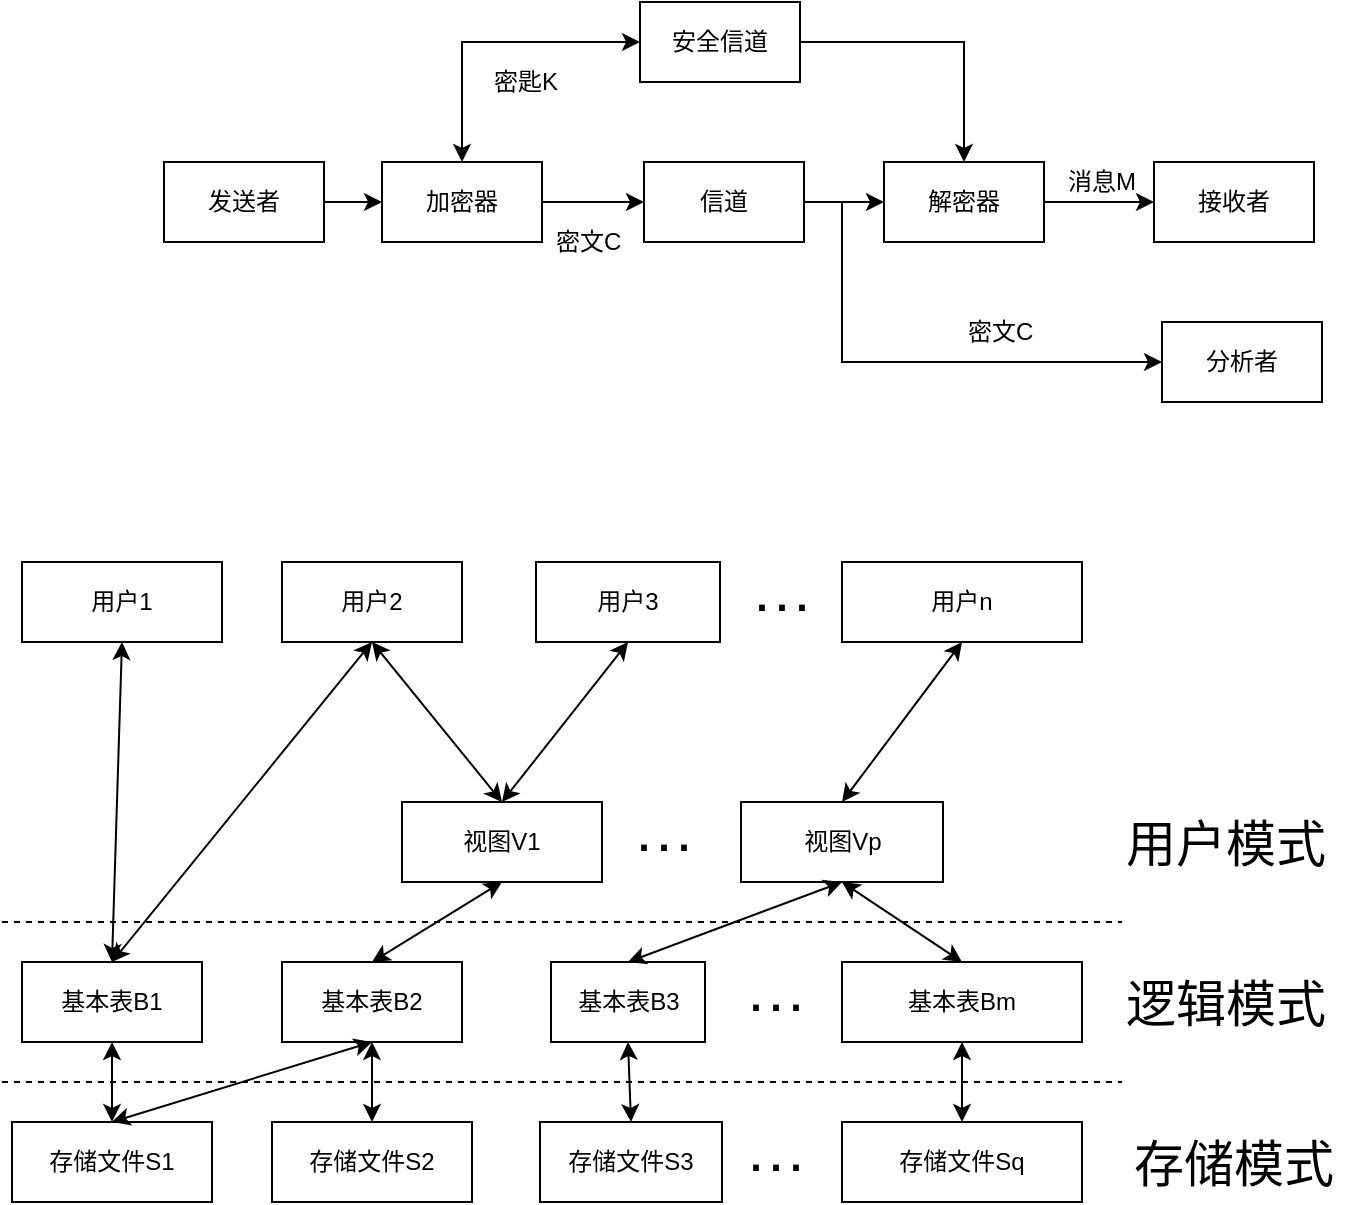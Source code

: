 <mxfile version="12.2.4" pages="1"><diagram id="9VZy7eO1Xlz4gDsc1hW5" name="第 1 页"><mxGraphModel dx="497" dy="592" grid="0" gridSize="10" guides="1" tooltips="1" connect="1" arrows="1" fold="1" page="1" pageScale="1" pageWidth="827" pageHeight="1169" math="0" shadow="0"><root><mxCell id="0"/><mxCell id="1" parent="0"/><mxCell id="113" value="存储文件S1" style="rounded=0;whiteSpace=wrap;html=1;" vertex="1" parent="1"><mxGeometry x="45" y="920" width="100" height="40" as="geometry"/></mxCell><mxCell id="114" value="存储文件S2" style="rounded=0;whiteSpace=wrap;html=1;" vertex="1" parent="1"><mxGeometry x="175" y="920" width="100" height="40" as="geometry"/></mxCell><mxCell id="117" value="存储文件S3" style="rounded=0;whiteSpace=wrap;html=1;" vertex="1" parent="1"><mxGeometry x="309" y="920" width="91" height="40" as="geometry"/></mxCell><mxCell id="118" value="存储文件Sq" style="rounded=0;whiteSpace=wrap;html=1;" vertex="1" parent="1"><mxGeometry x="460" y="920" width="120" height="40" as="geometry"/></mxCell><mxCell id="119" value="基本表B1" style="rounded=0;whiteSpace=wrap;html=1;" vertex="1" parent="1"><mxGeometry x="50" y="840" width="90" height="40" as="geometry"/></mxCell><mxCell id="120" value="基本表B2" style="rounded=0;whiteSpace=wrap;html=1;" vertex="1" parent="1"><mxGeometry x="180" y="840" width="90" height="40" as="geometry"/></mxCell><mxCell id="121" value="基本表B3" style="rounded=0;whiteSpace=wrap;html=1;" vertex="1" parent="1"><mxGeometry x="314.5" y="840" width="77" height="40" as="geometry"/></mxCell><mxCell id="122" value="基本表Bm" style="rounded=0;whiteSpace=wrap;html=1;" vertex="1" parent="1"><mxGeometry x="460" y="840" width="120" height="40" as="geometry"/></mxCell><mxCell id="123" value="" style="endArrow=classic;startArrow=classic;html=1;exitX=0.5;exitY=1;exitDx=0;exitDy=0;entryX=0.5;entryY=0;entryDx=0;entryDy=0;" edge="1" parent="1" source="119" target="113"><mxGeometry width="50" height="50" relative="1" as="geometry"><mxPoint x="100" y="1070" as="sourcePoint"/><mxPoint x="150" y="1020" as="targetPoint"/></mxGeometry></mxCell><mxCell id="124" value="" style="endArrow=classic;startArrow=classic;html=1;exitX=0.5;exitY=0;exitDx=0;exitDy=0;entryX=0.5;entryY=1;entryDx=0;entryDy=0;" edge="1" parent="1" source="113" target="120"><mxGeometry width="50" height="50" relative="1" as="geometry"><mxPoint x="170" y="1070" as="sourcePoint"/><mxPoint x="220" y="1020" as="targetPoint"/></mxGeometry></mxCell><mxCell id="125" value="" style="endArrow=classic;startArrow=classic;html=1;exitX=0.5;exitY=1;exitDx=0;exitDy=0;entryX=0.5;entryY=0;entryDx=0;entryDy=0;" edge="1" parent="1" source="120" target="114"><mxGeometry width="50" height="50" relative="1" as="geometry"><mxPoint x="230" y="1070" as="sourcePoint"/><mxPoint x="280" y="1020" as="targetPoint"/></mxGeometry></mxCell><mxCell id="127" value="" style="endArrow=classic;startArrow=classic;html=1;exitX=0.5;exitY=1;exitDx=0;exitDy=0;entryX=0.5;entryY=0;entryDx=0;entryDy=0;" edge="1" parent="1" source="121" target="117"><mxGeometry width="50" height="50" relative="1" as="geometry"><mxPoint x="310" y="1100" as="sourcePoint"/><mxPoint x="360" y="1050" as="targetPoint"/></mxGeometry></mxCell><mxCell id="129" value="" style="endArrow=classic;startArrow=classic;html=1;exitX=0.5;exitY=1;exitDx=0;exitDy=0;entryX=0.5;entryY=0;entryDx=0;entryDy=0;" edge="1" parent="1" source="122" target="118"><mxGeometry width="50" height="50" relative="1" as="geometry"><mxPoint x="500" y="1100" as="sourcePoint"/><mxPoint x="550" y="1050" as="targetPoint"/></mxGeometry></mxCell><mxCell id="131" value="视图V1" style="rounded=0;whiteSpace=wrap;html=1;" vertex="1" parent="1"><mxGeometry x="240" y="760" width="100" height="40" as="geometry"/></mxCell><mxCell id="132" value="视图Vp" style="rounded=0;whiteSpace=wrap;html=1;" vertex="1" parent="1"><mxGeometry x="409.5" y="760" width="101" height="40" as="geometry"/></mxCell><mxCell id="133" value="用户1" style="rounded=0;whiteSpace=wrap;html=1;" vertex="1" parent="1"><mxGeometry x="50" y="640" width="100" height="40" as="geometry"/></mxCell><mxCell id="134" value="用户2" style="rounded=0;whiteSpace=wrap;html=1;" vertex="1" parent="1"><mxGeometry x="180" y="640" width="90" height="40" as="geometry"/></mxCell><mxCell id="135" value="用户3" style="rounded=0;whiteSpace=wrap;html=1;" vertex="1" parent="1"><mxGeometry x="307" y="640" width="92" height="40" as="geometry"/></mxCell><mxCell id="136" value="用户n" style="rounded=0;whiteSpace=wrap;html=1;" vertex="1" parent="1"><mxGeometry x="460" y="640" width="120" height="40" as="geometry"/></mxCell><mxCell id="137" value="" style="endArrow=classic;startArrow=classic;html=1;exitX=0.5;exitY=0;exitDx=0;exitDy=0;entryX=0.5;entryY=1;entryDx=0;entryDy=0;" edge="1" parent="1" source="119" target="133"><mxGeometry width="50" height="50" relative="1" as="geometry"><mxPoint x="190" y="810" as="sourcePoint"/><mxPoint x="240" y="760" as="targetPoint"/></mxGeometry></mxCell><mxCell id="138" value="" style="endArrow=classic;startArrow=classic;html=1;entryX=0.5;entryY=1;entryDx=0;entryDy=0;exitX=0.5;exitY=0;exitDx=0;exitDy=0;" edge="1" parent="1" source="119" target="134"><mxGeometry width="50" height="50" relative="1" as="geometry"><mxPoint x="180" y="800" as="sourcePoint"/><mxPoint x="230" y="750" as="targetPoint"/></mxGeometry></mxCell><mxCell id="139" value="" style="endArrow=classic;startArrow=classic;html=1;exitX=0.5;exitY=0;exitDx=0;exitDy=0;entryX=0.5;entryY=1;entryDx=0;entryDy=0;" edge="1" parent="1" source="120" target="131"><mxGeometry width="50" height="50" relative="1" as="geometry"><mxPoint x="275" y="730" as="sourcePoint"/><mxPoint x="325" y="680" as="targetPoint"/></mxGeometry></mxCell><mxCell id="140" value="" style="endArrow=classic;startArrow=classic;html=1;exitX=0.5;exitY=1;exitDx=0;exitDy=0;entryX=0.5;entryY=0;entryDx=0;entryDy=0;" edge="1" parent="1" source="134" target="131"><mxGeometry width="50" height="50" relative="1" as="geometry"><mxPoint x="370" y="760" as="sourcePoint"/><mxPoint x="420" y="710" as="targetPoint"/></mxGeometry></mxCell><mxCell id="141" value="" style="endArrow=classic;startArrow=classic;html=1;exitX=0.5;exitY=0;exitDx=0;exitDy=0;entryX=0.5;entryY=1;entryDx=0;entryDy=0;" edge="1" parent="1" source="131" target="135"><mxGeometry width="50" height="50" relative="1" as="geometry"><mxPoint x="420" y="770" as="sourcePoint"/><mxPoint x="470" y="720" as="targetPoint"/></mxGeometry></mxCell><mxCell id="142" value="" style="endArrow=classic;startArrow=classic;html=1;exitX=0.5;exitY=0;exitDx=0;exitDy=0;entryX=0.5;entryY=1;entryDx=0;entryDy=0;" edge="1" parent="1" source="132" target="136"><mxGeometry width="50" height="50" relative="1" as="geometry"><mxPoint x="430" y="750" as="sourcePoint"/><mxPoint x="480" y="700" as="targetPoint"/></mxGeometry></mxCell><mxCell id="143" value="" style="endArrow=classic;startArrow=classic;html=1;exitX=0.5;exitY=0;exitDx=0;exitDy=0;entryX=0.5;entryY=1;entryDx=0;entryDy=0;" edge="1" parent="1" source="121" target="132"><mxGeometry width="50" height="50" relative="1" as="geometry"><mxPoint x="350" y="1050" as="sourcePoint"/><mxPoint x="400" y="1000" as="targetPoint"/></mxGeometry></mxCell><mxCell id="144" value="" style="endArrow=classic;startArrow=classic;html=1;exitX=0.5;exitY=0;exitDx=0;exitDy=0;entryX=0.5;entryY=1;entryDx=0;entryDy=0;" edge="1" parent="1" source="122" target="132"><mxGeometry width="50" height="50" relative="1" as="geometry"><mxPoint x="320" y="1040" as="sourcePoint"/><mxPoint x="370" y="990" as="targetPoint"/></mxGeometry></mxCell><mxCell id="145" value="&lt;font style=&quot;font-size: 30px&quot;&gt;···&lt;/font&gt;" style="text;html=1;resizable=0;points=[];autosize=1;align=left;verticalAlign=top;spacingTop=-4;" vertex="1" parent="1"><mxGeometry x="413" y="640" width="50" height="20" as="geometry"/></mxCell><mxCell id="146" value="&lt;font style=&quot;font-size: 30px&quot;&gt;···&lt;/font&gt;" style="text;html=1;resizable=0;points=[];autosize=1;align=left;verticalAlign=top;spacingTop=-4;" vertex="1" parent="1"><mxGeometry x="354" y="760" width="50" height="20" as="geometry"/></mxCell><mxCell id="147" value="&lt;font style=&quot;font-size: 30px&quot;&gt;···&lt;/font&gt;" style="text;html=1;resizable=0;points=[];autosize=1;align=left;verticalAlign=top;spacingTop=-4;" vertex="1" parent="1"><mxGeometry x="410" y="840" width="50" height="20" as="geometry"/></mxCell><mxCell id="149" value="&lt;font style=&quot;font-size: 30px&quot;&gt;···&lt;/font&gt;" style="text;html=1;resizable=0;points=[];autosize=1;align=left;verticalAlign=top;spacingTop=-4;" vertex="1" parent="1"><mxGeometry x="409.5" y="920" width="50" height="20" as="geometry"/></mxCell><mxCell id="150" value="" style="endArrow=none;dashed=1;html=1;" edge="1" parent="1"><mxGeometry width="50" height="50" relative="1" as="geometry"><mxPoint x="40" y="820" as="sourcePoint"/><mxPoint x="600" y="820" as="targetPoint"/></mxGeometry></mxCell><mxCell id="151" value="" style="endArrow=none;dashed=1;html=1;" edge="1" parent="1"><mxGeometry width="50" height="50" relative="1" as="geometry"><mxPoint x="40" y="900" as="sourcePoint"/><mxPoint x="600" y="900" as="targetPoint"/></mxGeometry></mxCell><mxCell id="152" value="&lt;font style=&quot;font-size: 25px&quot;&gt;用户模式&lt;/font&gt;" style="text;html=1;strokeColor=none;fillColor=none;align=center;verticalAlign=middle;whiteSpace=wrap;rounded=0;" vertex="1" parent="1"><mxGeometry x="596" y="770" width="112" height="20" as="geometry"/></mxCell><mxCell id="153" value="&lt;font style=&quot;font-size: 25px&quot;&gt;逻辑模式&lt;/font&gt;" style="text;html=1;strokeColor=none;fillColor=none;align=center;verticalAlign=middle;whiteSpace=wrap;rounded=0;" vertex="1" parent="1"><mxGeometry x="596" y="850" width="112" height="20" as="geometry"/></mxCell><mxCell id="154" value="&lt;font style=&quot;font-size: 25px&quot;&gt;存储模式&lt;/font&gt;" style="text;html=1;strokeColor=none;fillColor=none;align=center;verticalAlign=middle;whiteSpace=wrap;rounded=0;" vertex="1" parent="1"><mxGeometry x="600" y="930" width="112" height="20" as="geometry"/></mxCell><mxCell id="197" style="edgeStyle=orthogonalEdgeStyle;rounded=0;orthogonalLoop=1;jettySize=auto;html=1;exitX=1;exitY=0.5;exitDx=0;exitDy=0;entryX=0;entryY=0.5;entryDx=0;entryDy=0;" edge="1" parent="1" source="188" target="191"><mxGeometry relative="1" as="geometry"/></mxCell><mxCell id="188" value="加密器" style="rounded=0;whiteSpace=wrap;html=1;fillColor=#FFFFFF;" vertex="1" parent="1"><mxGeometry x="230" y="440" width="80" height="40" as="geometry"/></mxCell><mxCell id="200" style="edgeStyle=orthogonalEdgeStyle;rounded=0;orthogonalLoop=1;jettySize=auto;html=1;exitX=1;exitY=0.5;exitDx=0;exitDy=0;entryX=0.5;entryY=0;entryDx=0;entryDy=0;" edge="1" parent="1" source="189" target="195"><mxGeometry relative="1" as="geometry"/></mxCell><mxCell id="189" value="安全信道" style="rounded=0;whiteSpace=wrap;html=1;fillColor=#FFFFFF;" vertex="1" parent="1"><mxGeometry x="359" y="360" width="80" height="40" as="geometry"/></mxCell><mxCell id="196" style="edgeStyle=orthogonalEdgeStyle;rounded=0;orthogonalLoop=1;jettySize=auto;html=1;exitX=1;exitY=0.5;exitDx=0;exitDy=0;entryX=0;entryY=0.5;entryDx=0;entryDy=0;" edge="1" parent="1" source="190" target="188"><mxGeometry relative="1" as="geometry"/></mxCell><mxCell id="190" value="发送者" style="rounded=0;whiteSpace=wrap;html=1;fillColor=#FFFFFF;" vertex="1" parent="1"><mxGeometry x="121" y="440" width="80" height="40" as="geometry"/></mxCell><mxCell id="199" style="edgeStyle=orthogonalEdgeStyle;rounded=0;orthogonalLoop=1;jettySize=auto;html=1;exitX=1;exitY=0.5;exitDx=0;exitDy=0;entryX=0;entryY=0.5;entryDx=0;entryDy=0;" edge="1" parent="1" source="191" target="195"><mxGeometry relative="1" as="geometry"/></mxCell><mxCell id="191" value="信道" style="rounded=0;whiteSpace=wrap;html=1;fillColor=#FFFFFF;" vertex="1" parent="1"><mxGeometry x="361" y="440" width="80" height="40" as="geometry"/></mxCell><mxCell id="192" value="分析者" style="rounded=0;whiteSpace=wrap;html=1;fillColor=#FFFFFF;" vertex="1" parent="1"><mxGeometry x="620" y="520" width="80" height="40" as="geometry"/></mxCell><mxCell id="193" value="接收者" style="rounded=0;whiteSpace=wrap;html=1;fillColor=#FFFFFF;" vertex="1" parent="1"><mxGeometry x="616" y="440" width="80" height="40" as="geometry"/></mxCell><mxCell id="202" style="edgeStyle=orthogonalEdgeStyle;rounded=0;orthogonalLoop=1;jettySize=auto;html=1;exitX=1;exitY=0.5;exitDx=0;exitDy=0;entryX=0;entryY=0.5;entryDx=0;entryDy=0;" edge="1" parent="1" source="195" target="193"><mxGeometry relative="1" as="geometry"/></mxCell><mxCell id="195" value="解密器" style="rounded=0;whiteSpace=wrap;html=1;fillColor=#FFFFFF;" vertex="1" parent="1"><mxGeometry x="481" y="440" width="80" height="40" as="geometry"/></mxCell><mxCell id="198" value="" style="endArrow=classic;startArrow=classic;html=1;exitX=0.5;exitY=0;exitDx=0;exitDy=0;entryX=0;entryY=0.5;entryDx=0;entryDy=0;rounded=0;" edge="1" parent="1" source="188" target="189"><mxGeometry width="50" height="50" relative="1" as="geometry"><mxPoint x="190" y="360" as="sourcePoint"/><mxPoint x="240" y="310" as="targetPoint"/><Array as="points"><mxPoint x="270" y="380"/></Array></mxGeometry></mxCell><mxCell id="201" value="" style="endArrow=classic;html=1;entryX=0;entryY=0.5;entryDx=0;entryDy=0;rounded=0;" edge="1" parent="1" target="192"><mxGeometry width="50" height="50" relative="1" as="geometry"><mxPoint x="460" y="460" as="sourcePoint"/><mxPoint x="440" y="520" as="targetPoint"/><Array as="points"><mxPoint x="460" y="540"/></Array></mxGeometry></mxCell><mxCell id="203" value="密匙K" style="text;html=1;resizable=0;points=[];autosize=1;align=left;verticalAlign=top;spacingTop=-4;" vertex="1" parent="1"><mxGeometry x="284" y="390" width="50" height="20" as="geometry"/></mxCell><mxCell id="206" value="密文C" style="text;html=1;resizable=0;points=[];autosize=1;align=left;verticalAlign=top;spacingTop=-4;" vertex="1" parent="1"><mxGeometry x="315" y="470" width="50" height="20" as="geometry"/></mxCell><mxCell id="207" value="密文C" style="text;html=1;resizable=0;points=[];autosize=1;align=left;verticalAlign=top;spacingTop=-4;direction=south;" vertex="1" parent="1"><mxGeometry x="521" y="515" width="20" height="50" as="geometry"/></mxCell><mxCell id="208" value="消息M" style="text;html=1;resizable=0;points=[];autosize=1;align=left;verticalAlign=top;spacingTop=-4;" vertex="1" parent="1"><mxGeometry x="571" y="440" width="50" height="20" as="geometry"/></mxCell></root></mxGraphModel></diagram></mxfile>